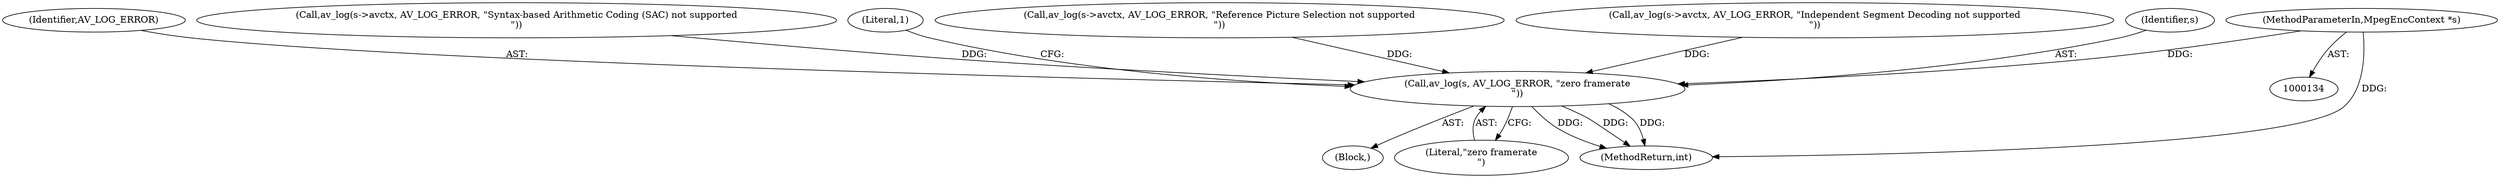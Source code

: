 digraph "0_libav_0a49a62f998747cfa564d98d36a459fe70d3299b@pointer" {
"1000135" [label="(MethodParameterIn,MpegEncContext *s)"];
"1000915" [label="(Call,av_log(s, AV_LOG_ERROR, \"zero framerate\n\"))"];
"1000917" [label="(Identifier,AV_LOG_ERROR)"];
"1000918" [label="(Literal,\"zero framerate\n\")"];
"1000914" [label="(Block,)"];
"1001092" [label="(MethodReturn,int)"];
"1000492" [label="(Call,av_log(s->avctx, AV_LOG_ERROR, \"Syntax-based Arithmetic Coding (SAC) not supported\n\"))"];
"1000921" [label="(Literal,1)"];
"1000135" [label="(MethodParameterIn,MpegEncContext *s)"];
"1000558" [label="(Call,av_log(s->avctx, AV_LOG_ERROR, \"Reference Picture Selection not supported\n\"))"];
"1000573" [label="(Call,av_log(s->avctx, AV_LOG_ERROR, \"Independent Segment Decoding not supported\n\"))"];
"1000916" [label="(Identifier,s)"];
"1000915" [label="(Call,av_log(s, AV_LOG_ERROR, \"zero framerate\n\"))"];
"1000135" -> "1000134"  [label="AST: "];
"1000135" -> "1001092"  [label="DDG: "];
"1000135" -> "1000915"  [label="DDG: "];
"1000915" -> "1000914"  [label="AST: "];
"1000915" -> "1000918"  [label="CFG: "];
"1000916" -> "1000915"  [label="AST: "];
"1000917" -> "1000915"  [label="AST: "];
"1000918" -> "1000915"  [label="AST: "];
"1000921" -> "1000915"  [label="CFG: "];
"1000915" -> "1001092"  [label="DDG: "];
"1000915" -> "1001092"  [label="DDG: "];
"1000915" -> "1001092"  [label="DDG: "];
"1000558" -> "1000915"  [label="DDG: "];
"1000573" -> "1000915"  [label="DDG: "];
"1000492" -> "1000915"  [label="DDG: "];
}
